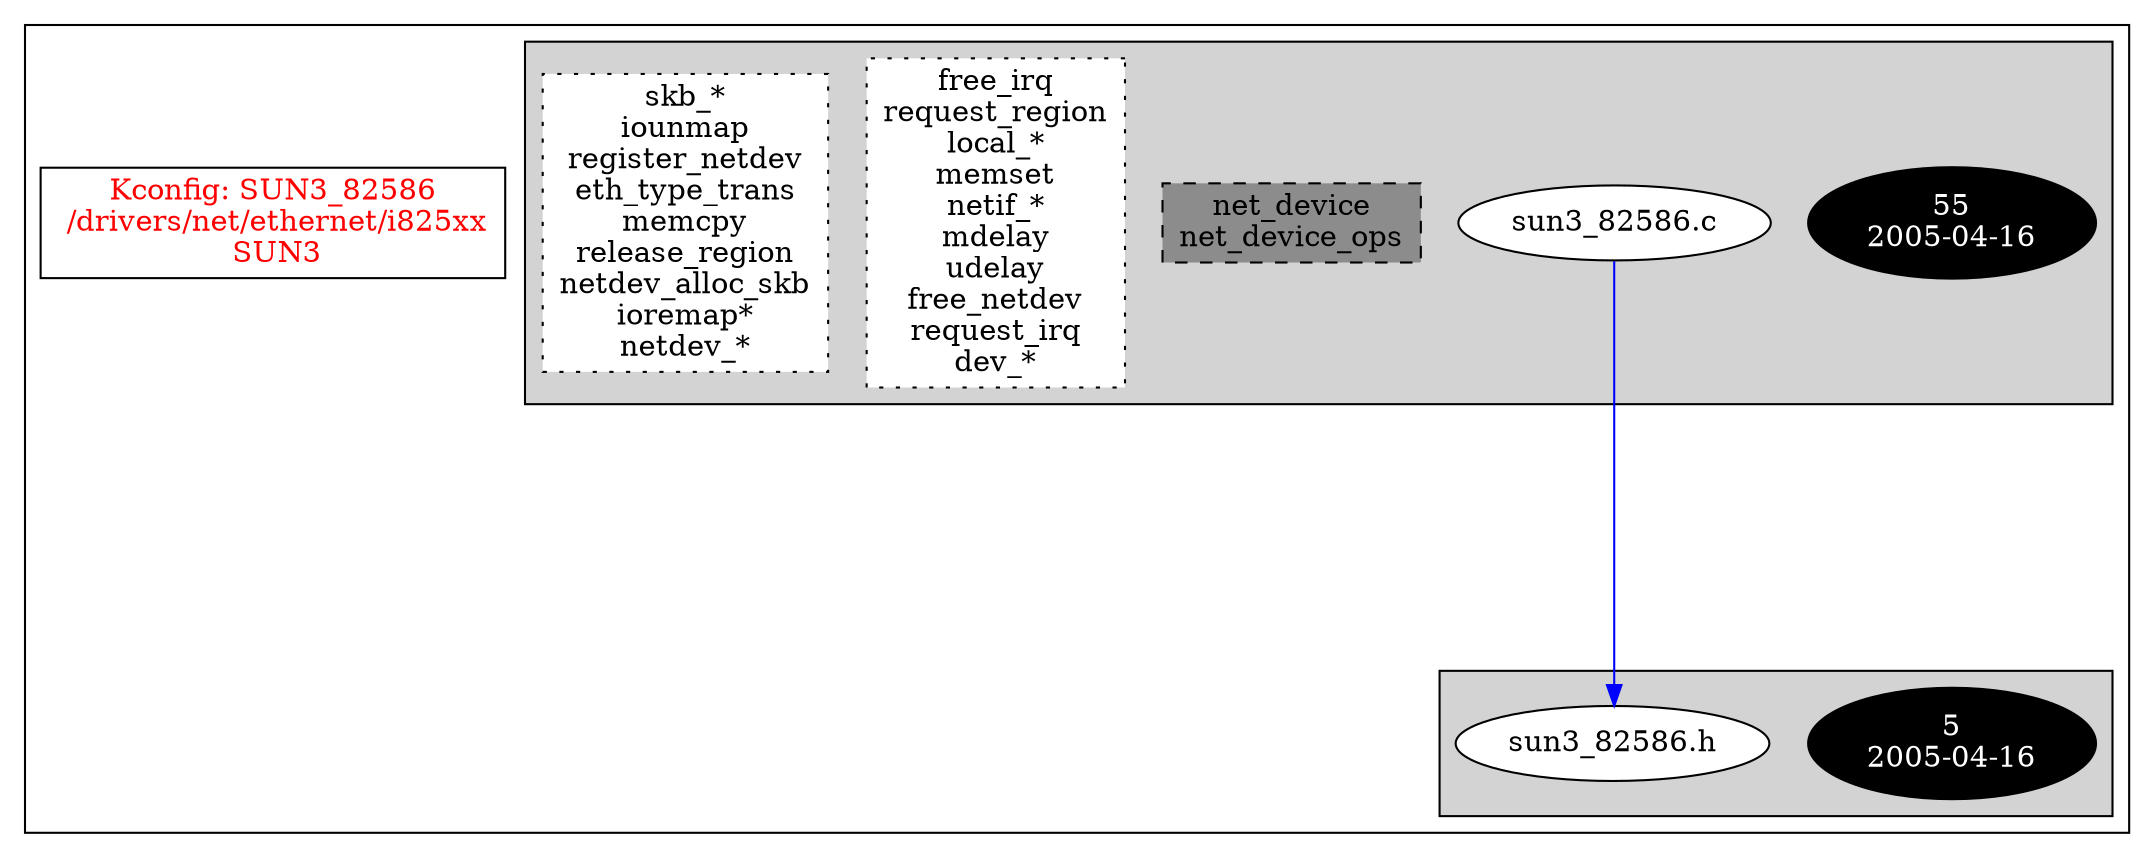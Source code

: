 digraph Driver {
	ranksep=2;
	splines=ortho;
	//Symbol: SUN3_82586
	subgraph "cluster_SUN3_82586"{
		subgraph "cluster_sun3_82586.h" {
			style=filled
			"commit_sun3_82586.h" [style=filled, fillcolor=black, fontcolor=white, label="5\n2005-04-16"];
			"sun3_82586.h" [style=filled, fillcolor=white, fontcolor=black, label="sun3_82586.h\n"];
		}
		subgraph "cluster_sun3_82586.c" {
			style=filled
			"commit_sun3_82586.c" [style=filled, fillcolor=black, fontcolor=white, label="55\n2005-04-16"];
			"sun3_82586.c" [style=filled, fillcolor=white, fontcolor=black, label="sun3_82586.c\n"];
			"structs-sun3_82586.c" [style="filled,dashed" shape=box, fillcolor=grey55, fontcolor=black, label="net_device\nnet_device_ops\n"];
			"funccall2-sun3_82586.c" [style="filled,dotted" shape=box, fillcolor=white, fontcolor=black, label="free_irq\nrequest_region\nlocal_*\nmemset\nnetif_*\nmdelay\nudelay\nfree_netdev\nrequest_irq\ndev_*\n"];
			"funccall1-sun3_82586.c" [style="filled,dotted" shape=box, fillcolor=white, fontcolor=black, label="skb_*\niounmap\nregister_netdev\neth_type_trans\nmemcpy\nrelease_region\nnetdev_alloc_skb\nioremap*\nnetdev_*\n"];
		}
		"K:SUN3_82586" [label="Kconfig: SUN3_82586\n /drivers/net/ethernet/i825xx\n  SUN3 ", shape=box, fontcolor=red];
	}
"sun3_82586.c" -> "sun3_82586.h"[color=blue];
}
